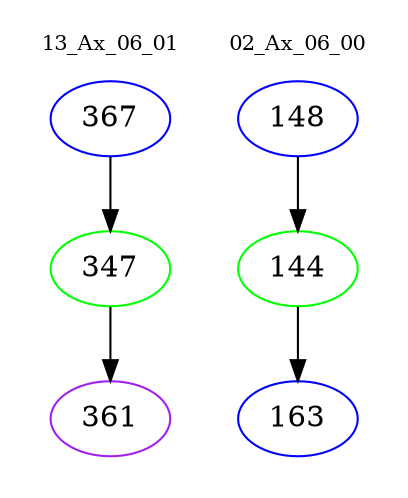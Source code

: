 digraph{
subgraph cluster_0 {
color = white
label = "13_Ax_06_01";
fontsize=10;
T0_367 [label="367", color="blue"]
T0_367 -> T0_347 [color="black"]
T0_347 [label="347", color="green"]
T0_347 -> T0_361 [color="black"]
T0_361 [label="361", color="purple"]
}
subgraph cluster_1 {
color = white
label = "02_Ax_06_00";
fontsize=10;
T1_148 [label="148", color="blue"]
T1_148 -> T1_144 [color="black"]
T1_144 [label="144", color="green"]
T1_144 -> T1_163 [color="black"]
T1_163 [label="163", color="blue"]
}
}
